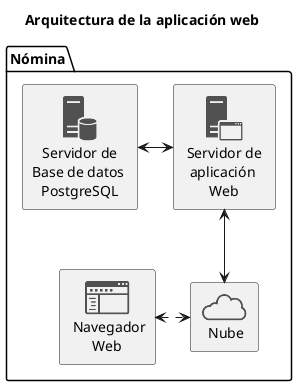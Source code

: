 @startuml 

' https://github.com/Roemer/plantuml-office

!include <tupadr3/common> 
!include <office/Servers/database_server> 
!include <office/Servers/application_server> 
!include <office/Clouds/cloud>
!include <office/Concepts/navigation>

' Used to center the label under the images
skinparam defaultTextAlignment center

title Arquitectura de la aplicación web
package "Nómina" { 
    OFF_DATABASE_SERVER(db,Servidor de \nBase de datos \nPostgreSQL) 
    OFF_APPLICATION_SERVER(app,Servidor de \naplicación \nWeb) 
    OFF_CLOUD(cloud,Nube) 
    OFF_NAVIGATION(navigation,Navegador\nWeb) 
    db <-> app 
    app <--> cloud
    cloud <.left.> navigation
}

@enduml
